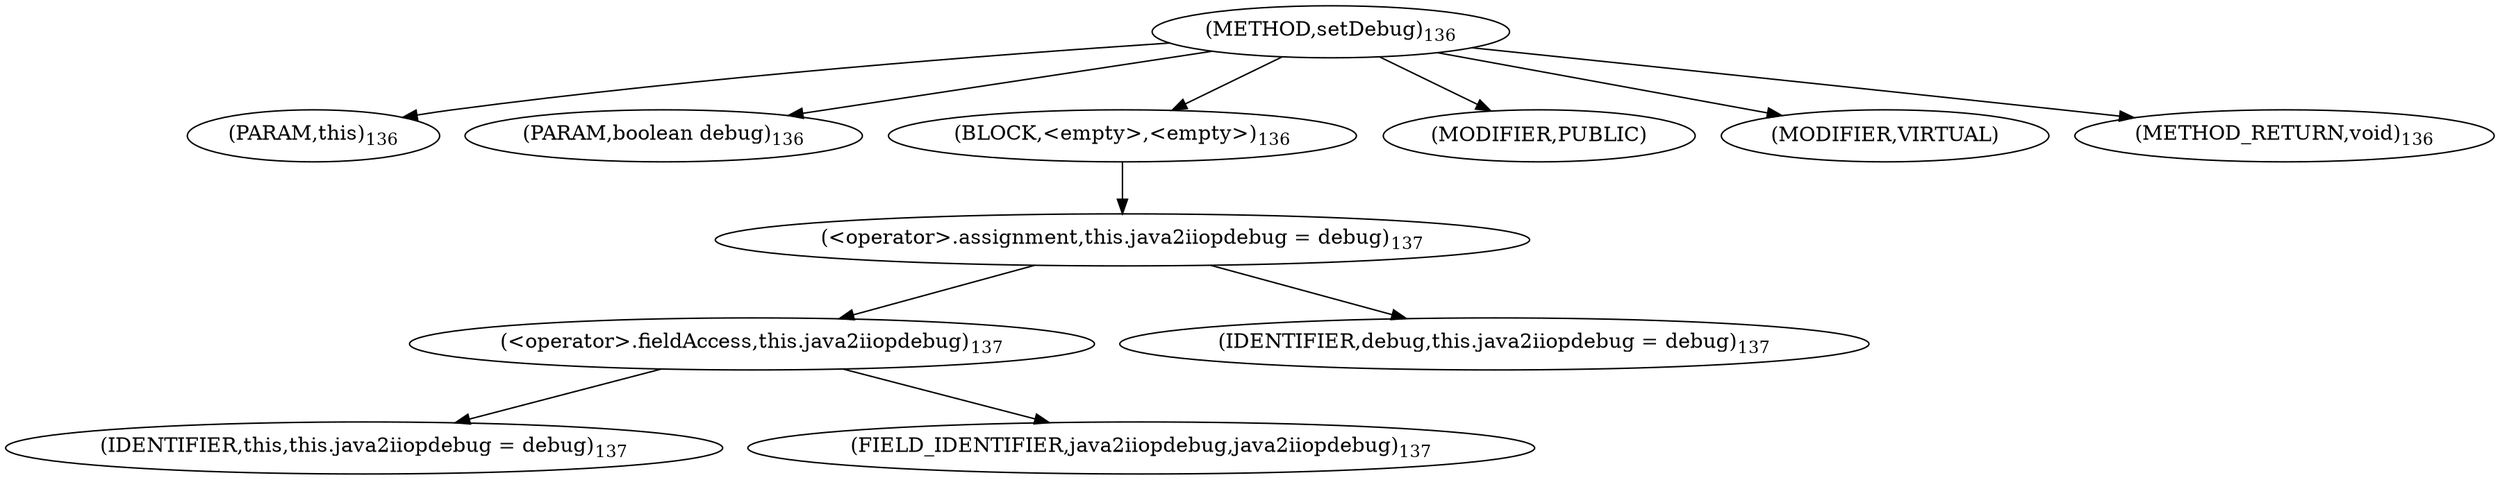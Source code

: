 digraph "setDebug" {  
"159" [label = <(METHOD,setDebug)<SUB>136</SUB>> ]
"4" [label = <(PARAM,this)<SUB>136</SUB>> ]
"160" [label = <(PARAM,boolean debug)<SUB>136</SUB>> ]
"161" [label = <(BLOCK,&lt;empty&gt;,&lt;empty&gt;)<SUB>136</SUB>> ]
"162" [label = <(&lt;operator&gt;.assignment,this.java2iiopdebug = debug)<SUB>137</SUB>> ]
"163" [label = <(&lt;operator&gt;.fieldAccess,this.java2iiopdebug)<SUB>137</SUB>> ]
"3" [label = <(IDENTIFIER,this,this.java2iiopdebug = debug)<SUB>137</SUB>> ]
"164" [label = <(FIELD_IDENTIFIER,java2iiopdebug,java2iiopdebug)<SUB>137</SUB>> ]
"165" [label = <(IDENTIFIER,debug,this.java2iiopdebug = debug)<SUB>137</SUB>> ]
"166" [label = <(MODIFIER,PUBLIC)> ]
"167" [label = <(MODIFIER,VIRTUAL)> ]
"168" [label = <(METHOD_RETURN,void)<SUB>136</SUB>> ]
  "159" -> "4" 
  "159" -> "160" 
  "159" -> "161" 
  "159" -> "166" 
  "159" -> "167" 
  "159" -> "168" 
  "161" -> "162" 
  "162" -> "163" 
  "162" -> "165" 
  "163" -> "3" 
  "163" -> "164" 
}

